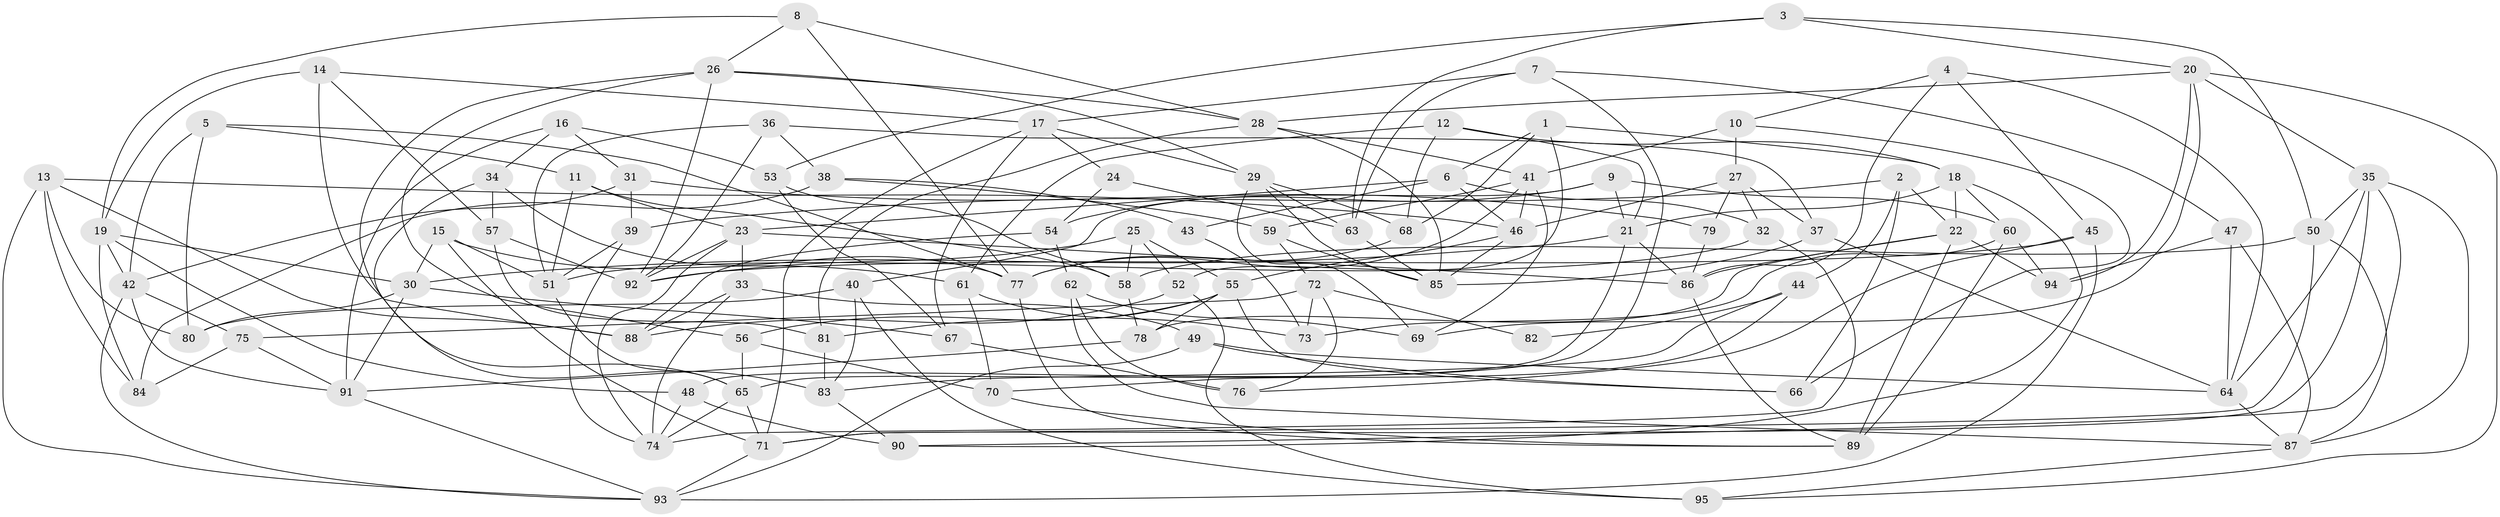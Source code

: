 // original degree distribution, {4: 1.0}
// Generated by graph-tools (version 1.1) at 2025/38/03/04/25 23:38:11]
// undirected, 95 vertices, 221 edges
graph export_dot {
  node [color=gray90,style=filled];
  1;
  2;
  3;
  4;
  5;
  6;
  7;
  8;
  9;
  10;
  11;
  12;
  13;
  14;
  15;
  16;
  17;
  18;
  19;
  20;
  21;
  22;
  23;
  24;
  25;
  26;
  27;
  28;
  29;
  30;
  31;
  32;
  33;
  34;
  35;
  36;
  37;
  38;
  39;
  40;
  41;
  42;
  43;
  44;
  45;
  46;
  47;
  48;
  49;
  50;
  51;
  52;
  53;
  54;
  55;
  56;
  57;
  58;
  59;
  60;
  61;
  62;
  63;
  64;
  65;
  66;
  67;
  68;
  69;
  70;
  71;
  72;
  73;
  74;
  75;
  76;
  77;
  78;
  79;
  80;
  81;
  82;
  83;
  84;
  85;
  86;
  87;
  88;
  89;
  90;
  91;
  92;
  93;
  94;
  95;
  1 -- 6 [weight=1.0];
  1 -- 18 [weight=1.0];
  1 -- 52 [weight=1.0];
  1 -- 68 [weight=1.0];
  2 -- 22 [weight=1.0];
  2 -- 39 [weight=1.0];
  2 -- 44 [weight=1.0];
  2 -- 66 [weight=1.0];
  3 -- 20 [weight=1.0];
  3 -- 50 [weight=1.0];
  3 -- 53 [weight=1.0];
  3 -- 63 [weight=1.0];
  4 -- 10 [weight=1.0];
  4 -- 45 [weight=1.0];
  4 -- 64 [weight=1.0];
  4 -- 86 [weight=1.0];
  5 -- 11 [weight=1.0];
  5 -- 42 [weight=1.0];
  5 -- 77 [weight=1.0];
  5 -- 80 [weight=1.0];
  6 -- 23 [weight=1.0];
  6 -- 32 [weight=1.0];
  6 -- 43 [weight=2.0];
  6 -- 46 [weight=1.0];
  7 -- 17 [weight=1.0];
  7 -- 47 [weight=1.0];
  7 -- 63 [weight=1.0];
  7 -- 65 [weight=1.0];
  8 -- 19 [weight=1.0];
  8 -- 26 [weight=1.0];
  8 -- 28 [weight=1.0];
  8 -- 77 [weight=1.0];
  9 -- 21 [weight=1.0];
  9 -- 40 [weight=1.0];
  9 -- 54 [weight=1.0];
  9 -- 60 [weight=1.0];
  10 -- 27 [weight=1.0];
  10 -- 41 [weight=1.0];
  10 -- 66 [weight=1.0];
  11 -- 23 [weight=1.0];
  11 -- 51 [weight=1.0];
  11 -- 58 [weight=1.0];
  12 -- 18 [weight=1.0];
  12 -- 21 [weight=1.0];
  12 -- 61 [weight=1.0];
  12 -- 68 [weight=1.0];
  13 -- 46 [weight=1.0];
  13 -- 80 [weight=1.0];
  13 -- 84 [weight=1.0];
  13 -- 88 [weight=2.0];
  13 -- 93 [weight=1.0];
  14 -- 17 [weight=1.0];
  14 -- 19 [weight=1.0];
  14 -- 57 [weight=1.0];
  14 -- 88 [weight=1.0];
  15 -- 30 [weight=1.0];
  15 -- 51 [weight=1.0];
  15 -- 61 [weight=1.0];
  15 -- 71 [weight=1.0];
  16 -- 31 [weight=1.0];
  16 -- 34 [weight=1.0];
  16 -- 53 [weight=1.0];
  16 -- 91 [weight=1.0];
  17 -- 24 [weight=1.0];
  17 -- 29 [weight=1.0];
  17 -- 67 [weight=1.0];
  17 -- 71 [weight=1.0];
  18 -- 21 [weight=1.0];
  18 -- 22 [weight=1.0];
  18 -- 60 [weight=1.0];
  18 -- 90 [weight=1.0];
  19 -- 30 [weight=1.0];
  19 -- 42 [weight=1.0];
  19 -- 48 [weight=1.0];
  19 -- 84 [weight=1.0];
  20 -- 28 [weight=1.0];
  20 -- 35 [weight=1.0];
  20 -- 69 [weight=1.0];
  20 -- 94 [weight=1.0];
  20 -- 95 [weight=1.0];
  21 -- 30 [weight=1.0];
  21 -- 48 [weight=1.0];
  21 -- 86 [weight=1.0];
  22 -- 78 [weight=1.0];
  22 -- 86 [weight=1.0];
  22 -- 89 [weight=1.0];
  22 -- 94 [weight=1.0];
  23 -- 33 [weight=1.0];
  23 -- 74 [weight=1.0];
  23 -- 86 [weight=1.0];
  23 -- 92 [weight=1.0];
  24 -- 54 [weight=1.0];
  24 -- 63 [weight=2.0];
  25 -- 52 [weight=1.0];
  25 -- 55 [weight=1.0];
  25 -- 58 [weight=1.0];
  25 -- 92 [weight=1.0];
  26 -- 28 [weight=1.0];
  26 -- 29 [weight=1.0];
  26 -- 56 [weight=1.0];
  26 -- 83 [weight=1.0];
  26 -- 92 [weight=1.0];
  27 -- 32 [weight=1.0];
  27 -- 37 [weight=1.0];
  27 -- 46 [weight=1.0];
  27 -- 79 [weight=2.0];
  28 -- 41 [weight=1.0];
  28 -- 81 [weight=1.0];
  28 -- 85 [weight=1.0];
  29 -- 63 [weight=1.0];
  29 -- 68 [weight=1.0];
  29 -- 69 [weight=1.0];
  29 -- 85 [weight=1.0];
  30 -- 67 [weight=1.0];
  30 -- 80 [weight=1.0];
  30 -- 91 [weight=1.0];
  31 -- 39 [weight=1.0];
  31 -- 42 [weight=1.0];
  31 -- 79 [weight=1.0];
  32 -- 51 [weight=1.0];
  32 -- 74 [weight=1.0];
  33 -- 49 [weight=1.0];
  33 -- 74 [weight=1.0];
  33 -- 88 [weight=1.0];
  34 -- 57 [weight=1.0];
  34 -- 65 [weight=1.0];
  34 -- 77 [weight=1.0];
  35 -- 50 [weight=1.0];
  35 -- 64 [weight=1.0];
  35 -- 71 [weight=1.0];
  35 -- 87 [weight=1.0];
  35 -- 90 [weight=1.0];
  36 -- 37 [weight=1.0];
  36 -- 38 [weight=1.0];
  36 -- 51 [weight=1.0];
  36 -- 92 [weight=1.0];
  37 -- 64 [weight=1.0];
  37 -- 85 [weight=1.0];
  38 -- 43 [weight=1.0];
  38 -- 59 [weight=1.0];
  38 -- 84 [weight=1.0];
  39 -- 51 [weight=1.0];
  39 -- 74 [weight=1.0];
  40 -- 80 [weight=1.0];
  40 -- 83 [weight=1.0];
  40 -- 95 [weight=1.0];
  41 -- 46 [weight=1.0];
  41 -- 59 [weight=1.0];
  41 -- 69 [weight=1.0];
  41 -- 77 [weight=1.0];
  42 -- 75 [weight=1.0];
  42 -- 91 [weight=1.0];
  42 -- 93 [weight=1.0];
  43 -- 73 [weight=1.0];
  44 -- 70 [weight=1.0];
  44 -- 82 [weight=2.0];
  44 -- 83 [weight=2.0];
  45 -- 76 [weight=1.0];
  45 -- 92 [weight=1.0];
  45 -- 93 [weight=1.0];
  46 -- 55 [weight=1.0];
  46 -- 85 [weight=1.0];
  47 -- 64 [weight=1.0];
  47 -- 87 [weight=1.0];
  47 -- 94 [weight=1.0];
  48 -- 74 [weight=1.0];
  48 -- 90 [weight=1.0];
  49 -- 64 [weight=1.0];
  49 -- 66 [weight=1.0];
  49 -- 93 [weight=1.0];
  50 -- 58 [weight=2.0];
  50 -- 71 [weight=1.0];
  50 -- 87 [weight=1.0];
  51 -- 65 [weight=1.0];
  52 -- 88 [weight=1.0];
  52 -- 95 [weight=1.0];
  53 -- 58 [weight=1.0];
  53 -- 67 [weight=1.0];
  54 -- 62 [weight=1.0];
  54 -- 88 [weight=1.0];
  55 -- 56 [weight=1.0];
  55 -- 66 [weight=1.0];
  55 -- 78 [weight=1.0];
  55 -- 81 [weight=1.0];
  56 -- 65 [weight=1.0];
  56 -- 70 [weight=1.0];
  57 -- 81 [weight=1.0];
  57 -- 92 [weight=1.0];
  58 -- 78 [weight=1.0];
  59 -- 72 [weight=1.0];
  59 -- 85 [weight=1.0];
  60 -- 73 [weight=1.0];
  60 -- 89 [weight=2.0];
  60 -- 94 [weight=1.0];
  61 -- 70 [weight=1.0];
  61 -- 73 [weight=1.0];
  62 -- 69 [weight=1.0];
  62 -- 76 [weight=1.0];
  62 -- 87 [weight=1.0];
  63 -- 85 [weight=1.0];
  64 -- 87 [weight=1.0];
  65 -- 71 [weight=1.0];
  65 -- 74 [weight=1.0];
  67 -- 76 [weight=1.0];
  68 -- 77 [weight=1.0];
  70 -- 89 [weight=1.0];
  71 -- 93 [weight=1.0];
  72 -- 73 [weight=1.0];
  72 -- 75 [weight=1.0];
  72 -- 76 [weight=1.0];
  72 -- 82 [weight=2.0];
  75 -- 84 [weight=1.0];
  75 -- 91 [weight=1.0];
  77 -- 89 [weight=1.0];
  78 -- 91 [weight=1.0];
  79 -- 86 [weight=1.0];
  81 -- 83 [weight=1.0];
  83 -- 90 [weight=1.0];
  86 -- 89 [weight=1.0];
  87 -- 95 [weight=1.0];
  91 -- 93 [weight=1.0];
}
